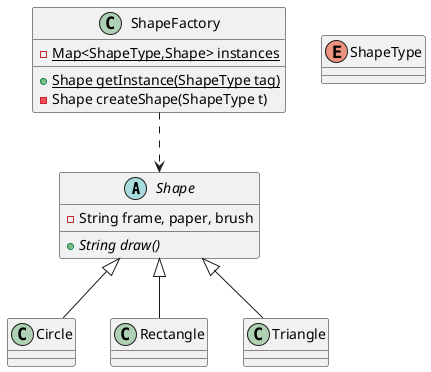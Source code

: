 @startuml
'https://plantuml.com/class-diagram

abstract class Shape{
    - String frame, paper, brush
    + {abstract} String draw()
}

class Circle
class Rectangle
class Triangle

class ShapeFactory {
    - {static} Map<ShapeType,Shape> instances
    + {static} Shape getInstance(ShapeType tag)
    - Shape createShape(ShapeType t)
}

enum ShapeType

Shape <|-- Circle
Shape <|-- Rectangle
Shape <|-- Triangle

ShapeFactory ..> Shape

@enduml